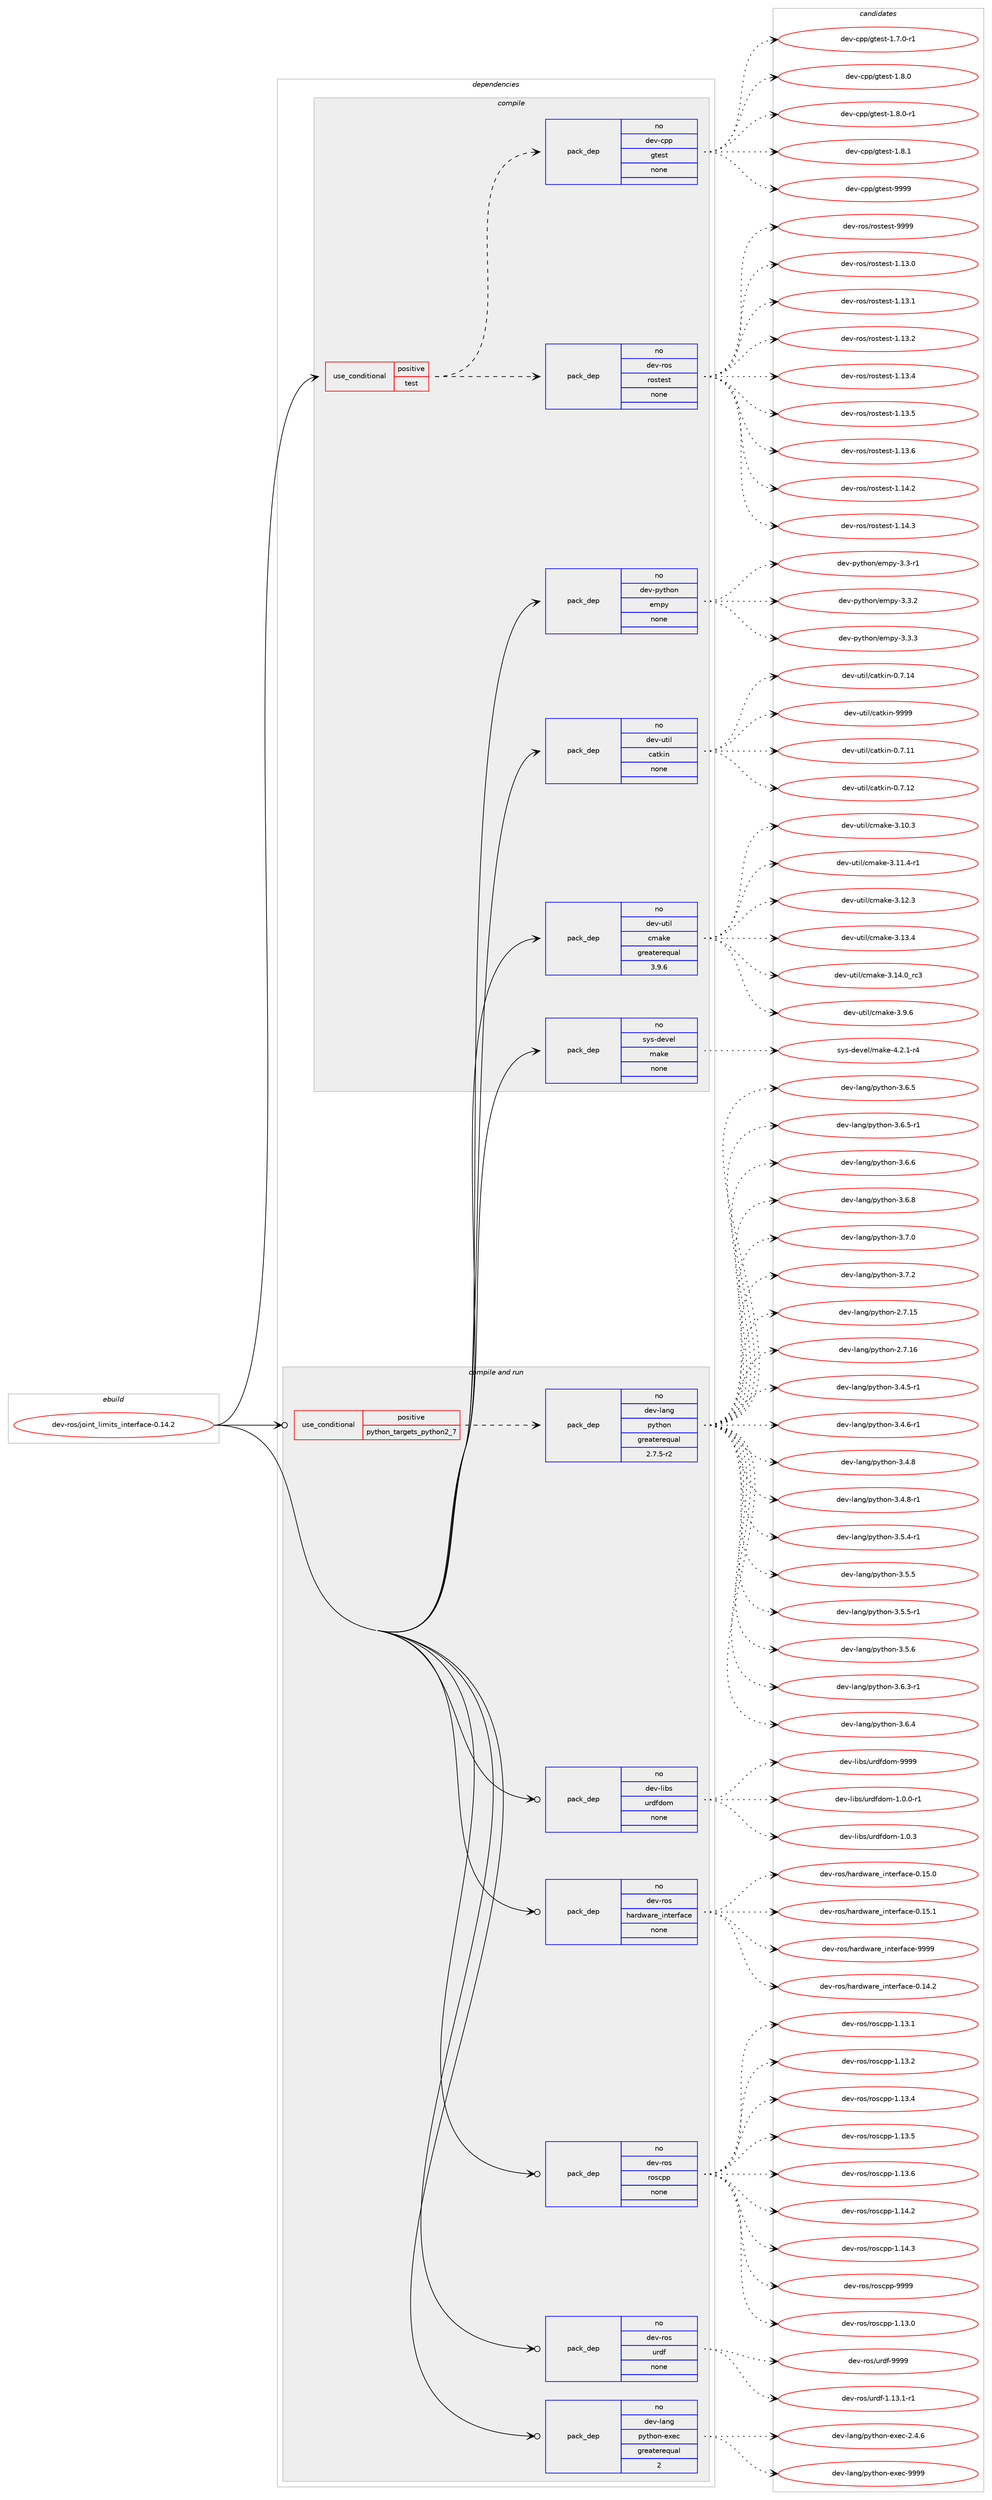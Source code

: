 digraph prolog {

# *************
# Graph options
# *************

newrank=true;
concentrate=true;
compound=true;
graph [rankdir=LR,fontname=Helvetica,fontsize=10,ranksep=1.5];#, ranksep=2.5, nodesep=0.2];
edge  [arrowhead=vee];
node  [fontname=Helvetica,fontsize=10];

# **********
# The ebuild
# **********

subgraph cluster_leftcol {
color=gray;
rank=same;
label=<<i>ebuild</i>>;
id [label="dev-ros/joint_limits_interface-0.14.2", color=red, width=4, href="../dev-ros/joint_limits_interface-0.14.2.svg"];
}

# ****************
# The dependencies
# ****************

subgraph cluster_midcol {
color=gray;
label=<<i>dependencies</i>>;
subgraph cluster_compile {
fillcolor="#eeeeee";
style=filled;
label=<<i>compile</i>>;
subgraph cond388781 {
dependency1458261 [label=<<TABLE BORDER="0" CELLBORDER="1" CELLSPACING="0" CELLPADDING="4"><TR><TD ROWSPAN="3" CELLPADDING="10">use_conditional</TD></TR><TR><TD>positive</TD></TR><TR><TD>test</TD></TR></TABLE>>, shape=none, color=red];
subgraph pack1046090 {
dependency1458262 [label=<<TABLE BORDER="0" CELLBORDER="1" CELLSPACING="0" CELLPADDING="4" WIDTH="220"><TR><TD ROWSPAN="6" CELLPADDING="30">pack_dep</TD></TR><TR><TD WIDTH="110">no</TD></TR><TR><TD>dev-ros</TD></TR><TR><TD>rostest</TD></TR><TR><TD>none</TD></TR><TR><TD></TD></TR></TABLE>>, shape=none, color=blue];
}
dependency1458261:e -> dependency1458262:w [weight=20,style="dashed",arrowhead="vee"];
subgraph pack1046091 {
dependency1458263 [label=<<TABLE BORDER="0" CELLBORDER="1" CELLSPACING="0" CELLPADDING="4" WIDTH="220"><TR><TD ROWSPAN="6" CELLPADDING="30">pack_dep</TD></TR><TR><TD WIDTH="110">no</TD></TR><TR><TD>dev-cpp</TD></TR><TR><TD>gtest</TD></TR><TR><TD>none</TD></TR><TR><TD></TD></TR></TABLE>>, shape=none, color=blue];
}
dependency1458261:e -> dependency1458263:w [weight=20,style="dashed",arrowhead="vee"];
}
id:e -> dependency1458261:w [weight=20,style="solid",arrowhead="vee"];
subgraph pack1046092 {
dependency1458264 [label=<<TABLE BORDER="0" CELLBORDER="1" CELLSPACING="0" CELLPADDING="4" WIDTH="220"><TR><TD ROWSPAN="6" CELLPADDING="30">pack_dep</TD></TR><TR><TD WIDTH="110">no</TD></TR><TR><TD>dev-python</TD></TR><TR><TD>empy</TD></TR><TR><TD>none</TD></TR><TR><TD></TD></TR></TABLE>>, shape=none, color=blue];
}
id:e -> dependency1458264:w [weight=20,style="solid",arrowhead="vee"];
subgraph pack1046093 {
dependency1458265 [label=<<TABLE BORDER="0" CELLBORDER="1" CELLSPACING="0" CELLPADDING="4" WIDTH="220"><TR><TD ROWSPAN="6" CELLPADDING="30">pack_dep</TD></TR><TR><TD WIDTH="110">no</TD></TR><TR><TD>dev-util</TD></TR><TR><TD>catkin</TD></TR><TR><TD>none</TD></TR><TR><TD></TD></TR></TABLE>>, shape=none, color=blue];
}
id:e -> dependency1458265:w [weight=20,style="solid",arrowhead="vee"];
subgraph pack1046094 {
dependency1458266 [label=<<TABLE BORDER="0" CELLBORDER="1" CELLSPACING="0" CELLPADDING="4" WIDTH="220"><TR><TD ROWSPAN="6" CELLPADDING="30">pack_dep</TD></TR><TR><TD WIDTH="110">no</TD></TR><TR><TD>dev-util</TD></TR><TR><TD>cmake</TD></TR><TR><TD>greaterequal</TD></TR><TR><TD>3.9.6</TD></TR></TABLE>>, shape=none, color=blue];
}
id:e -> dependency1458266:w [weight=20,style="solid",arrowhead="vee"];
subgraph pack1046095 {
dependency1458267 [label=<<TABLE BORDER="0" CELLBORDER="1" CELLSPACING="0" CELLPADDING="4" WIDTH="220"><TR><TD ROWSPAN="6" CELLPADDING="30">pack_dep</TD></TR><TR><TD WIDTH="110">no</TD></TR><TR><TD>sys-devel</TD></TR><TR><TD>make</TD></TR><TR><TD>none</TD></TR><TR><TD></TD></TR></TABLE>>, shape=none, color=blue];
}
id:e -> dependency1458267:w [weight=20,style="solid",arrowhead="vee"];
}
subgraph cluster_compileandrun {
fillcolor="#eeeeee";
style=filled;
label=<<i>compile and run</i>>;
subgraph cond388782 {
dependency1458268 [label=<<TABLE BORDER="0" CELLBORDER="1" CELLSPACING="0" CELLPADDING="4"><TR><TD ROWSPAN="3" CELLPADDING="10">use_conditional</TD></TR><TR><TD>positive</TD></TR><TR><TD>python_targets_python2_7</TD></TR></TABLE>>, shape=none, color=red];
subgraph pack1046096 {
dependency1458269 [label=<<TABLE BORDER="0" CELLBORDER="1" CELLSPACING="0" CELLPADDING="4" WIDTH="220"><TR><TD ROWSPAN="6" CELLPADDING="30">pack_dep</TD></TR><TR><TD WIDTH="110">no</TD></TR><TR><TD>dev-lang</TD></TR><TR><TD>python</TD></TR><TR><TD>greaterequal</TD></TR><TR><TD>2.7.5-r2</TD></TR></TABLE>>, shape=none, color=blue];
}
dependency1458268:e -> dependency1458269:w [weight=20,style="dashed",arrowhead="vee"];
}
id:e -> dependency1458268:w [weight=20,style="solid",arrowhead="odotvee"];
subgraph pack1046097 {
dependency1458270 [label=<<TABLE BORDER="0" CELLBORDER="1" CELLSPACING="0" CELLPADDING="4" WIDTH="220"><TR><TD ROWSPAN="6" CELLPADDING="30">pack_dep</TD></TR><TR><TD WIDTH="110">no</TD></TR><TR><TD>dev-lang</TD></TR><TR><TD>python-exec</TD></TR><TR><TD>greaterequal</TD></TR><TR><TD>2</TD></TR></TABLE>>, shape=none, color=blue];
}
id:e -> dependency1458270:w [weight=20,style="solid",arrowhead="odotvee"];
subgraph pack1046098 {
dependency1458271 [label=<<TABLE BORDER="0" CELLBORDER="1" CELLSPACING="0" CELLPADDING="4" WIDTH="220"><TR><TD ROWSPAN="6" CELLPADDING="30">pack_dep</TD></TR><TR><TD WIDTH="110">no</TD></TR><TR><TD>dev-libs</TD></TR><TR><TD>urdfdom</TD></TR><TR><TD>none</TD></TR><TR><TD></TD></TR></TABLE>>, shape=none, color=blue];
}
id:e -> dependency1458271:w [weight=20,style="solid",arrowhead="odotvee"];
subgraph pack1046099 {
dependency1458272 [label=<<TABLE BORDER="0" CELLBORDER="1" CELLSPACING="0" CELLPADDING="4" WIDTH="220"><TR><TD ROWSPAN="6" CELLPADDING="30">pack_dep</TD></TR><TR><TD WIDTH="110">no</TD></TR><TR><TD>dev-ros</TD></TR><TR><TD>hardware_interface</TD></TR><TR><TD>none</TD></TR><TR><TD></TD></TR></TABLE>>, shape=none, color=blue];
}
id:e -> dependency1458272:w [weight=20,style="solid",arrowhead="odotvee"];
subgraph pack1046100 {
dependency1458273 [label=<<TABLE BORDER="0" CELLBORDER="1" CELLSPACING="0" CELLPADDING="4" WIDTH="220"><TR><TD ROWSPAN="6" CELLPADDING="30">pack_dep</TD></TR><TR><TD WIDTH="110">no</TD></TR><TR><TD>dev-ros</TD></TR><TR><TD>roscpp</TD></TR><TR><TD>none</TD></TR><TR><TD></TD></TR></TABLE>>, shape=none, color=blue];
}
id:e -> dependency1458273:w [weight=20,style="solid",arrowhead="odotvee"];
subgraph pack1046101 {
dependency1458274 [label=<<TABLE BORDER="0" CELLBORDER="1" CELLSPACING="0" CELLPADDING="4" WIDTH="220"><TR><TD ROWSPAN="6" CELLPADDING="30">pack_dep</TD></TR><TR><TD WIDTH="110">no</TD></TR><TR><TD>dev-ros</TD></TR><TR><TD>urdf</TD></TR><TR><TD>none</TD></TR><TR><TD></TD></TR></TABLE>>, shape=none, color=blue];
}
id:e -> dependency1458274:w [weight=20,style="solid",arrowhead="odotvee"];
}
subgraph cluster_run {
fillcolor="#eeeeee";
style=filled;
label=<<i>run</i>>;
}
}

# **************
# The candidates
# **************

subgraph cluster_choices {
rank=same;
color=gray;
label=<<i>candidates</i>>;

subgraph choice1046090 {
color=black;
nodesep=1;
choice100101118451141111154711411111511610111511645494649514648 [label="dev-ros/rostest-1.13.0", color=red, width=4,href="../dev-ros/rostest-1.13.0.svg"];
choice100101118451141111154711411111511610111511645494649514649 [label="dev-ros/rostest-1.13.1", color=red, width=4,href="../dev-ros/rostest-1.13.1.svg"];
choice100101118451141111154711411111511610111511645494649514650 [label="dev-ros/rostest-1.13.2", color=red, width=4,href="../dev-ros/rostest-1.13.2.svg"];
choice100101118451141111154711411111511610111511645494649514652 [label="dev-ros/rostest-1.13.4", color=red, width=4,href="../dev-ros/rostest-1.13.4.svg"];
choice100101118451141111154711411111511610111511645494649514653 [label="dev-ros/rostest-1.13.5", color=red, width=4,href="../dev-ros/rostest-1.13.5.svg"];
choice100101118451141111154711411111511610111511645494649514654 [label="dev-ros/rostest-1.13.6", color=red, width=4,href="../dev-ros/rostest-1.13.6.svg"];
choice100101118451141111154711411111511610111511645494649524650 [label="dev-ros/rostest-1.14.2", color=red, width=4,href="../dev-ros/rostest-1.14.2.svg"];
choice100101118451141111154711411111511610111511645494649524651 [label="dev-ros/rostest-1.14.3", color=red, width=4,href="../dev-ros/rostest-1.14.3.svg"];
choice10010111845114111115471141111151161011151164557575757 [label="dev-ros/rostest-9999", color=red, width=4,href="../dev-ros/rostest-9999.svg"];
dependency1458262:e -> choice100101118451141111154711411111511610111511645494649514648:w [style=dotted,weight="100"];
dependency1458262:e -> choice100101118451141111154711411111511610111511645494649514649:w [style=dotted,weight="100"];
dependency1458262:e -> choice100101118451141111154711411111511610111511645494649514650:w [style=dotted,weight="100"];
dependency1458262:e -> choice100101118451141111154711411111511610111511645494649514652:w [style=dotted,weight="100"];
dependency1458262:e -> choice100101118451141111154711411111511610111511645494649514653:w [style=dotted,weight="100"];
dependency1458262:e -> choice100101118451141111154711411111511610111511645494649514654:w [style=dotted,weight="100"];
dependency1458262:e -> choice100101118451141111154711411111511610111511645494649524650:w [style=dotted,weight="100"];
dependency1458262:e -> choice100101118451141111154711411111511610111511645494649524651:w [style=dotted,weight="100"];
dependency1458262:e -> choice10010111845114111115471141111151161011151164557575757:w [style=dotted,weight="100"];
}
subgraph choice1046091 {
color=black;
nodesep=1;
choice1001011184599112112471031161011151164549465546484511449 [label="dev-cpp/gtest-1.7.0-r1", color=red, width=4,href="../dev-cpp/gtest-1.7.0-r1.svg"];
choice100101118459911211247103116101115116454946564648 [label="dev-cpp/gtest-1.8.0", color=red, width=4,href="../dev-cpp/gtest-1.8.0.svg"];
choice1001011184599112112471031161011151164549465646484511449 [label="dev-cpp/gtest-1.8.0-r1", color=red, width=4,href="../dev-cpp/gtest-1.8.0-r1.svg"];
choice100101118459911211247103116101115116454946564649 [label="dev-cpp/gtest-1.8.1", color=red, width=4,href="../dev-cpp/gtest-1.8.1.svg"];
choice1001011184599112112471031161011151164557575757 [label="dev-cpp/gtest-9999", color=red, width=4,href="../dev-cpp/gtest-9999.svg"];
dependency1458263:e -> choice1001011184599112112471031161011151164549465546484511449:w [style=dotted,weight="100"];
dependency1458263:e -> choice100101118459911211247103116101115116454946564648:w [style=dotted,weight="100"];
dependency1458263:e -> choice1001011184599112112471031161011151164549465646484511449:w [style=dotted,weight="100"];
dependency1458263:e -> choice100101118459911211247103116101115116454946564649:w [style=dotted,weight="100"];
dependency1458263:e -> choice1001011184599112112471031161011151164557575757:w [style=dotted,weight="100"];
}
subgraph choice1046092 {
color=black;
nodesep=1;
choice1001011184511212111610411111047101109112121455146514511449 [label="dev-python/empy-3.3-r1", color=red, width=4,href="../dev-python/empy-3.3-r1.svg"];
choice1001011184511212111610411111047101109112121455146514650 [label="dev-python/empy-3.3.2", color=red, width=4,href="../dev-python/empy-3.3.2.svg"];
choice1001011184511212111610411111047101109112121455146514651 [label="dev-python/empy-3.3.3", color=red, width=4,href="../dev-python/empy-3.3.3.svg"];
dependency1458264:e -> choice1001011184511212111610411111047101109112121455146514511449:w [style=dotted,weight="100"];
dependency1458264:e -> choice1001011184511212111610411111047101109112121455146514650:w [style=dotted,weight="100"];
dependency1458264:e -> choice1001011184511212111610411111047101109112121455146514651:w [style=dotted,weight="100"];
}
subgraph choice1046093 {
color=black;
nodesep=1;
choice1001011184511711610510847999711610710511045484655464949 [label="dev-util/catkin-0.7.11", color=red, width=4,href="../dev-util/catkin-0.7.11.svg"];
choice1001011184511711610510847999711610710511045484655464950 [label="dev-util/catkin-0.7.12", color=red, width=4,href="../dev-util/catkin-0.7.12.svg"];
choice1001011184511711610510847999711610710511045484655464952 [label="dev-util/catkin-0.7.14", color=red, width=4,href="../dev-util/catkin-0.7.14.svg"];
choice100101118451171161051084799971161071051104557575757 [label="dev-util/catkin-9999", color=red, width=4,href="../dev-util/catkin-9999.svg"];
dependency1458265:e -> choice1001011184511711610510847999711610710511045484655464949:w [style=dotted,weight="100"];
dependency1458265:e -> choice1001011184511711610510847999711610710511045484655464950:w [style=dotted,weight="100"];
dependency1458265:e -> choice1001011184511711610510847999711610710511045484655464952:w [style=dotted,weight="100"];
dependency1458265:e -> choice100101118451171161051084799971161071051104557575757:w [style=dotted,weight="100"];
}
subgraph choice1046094 {
color=black;
nodesep=1;
choice1001011184511711610510847991099710710145514649484651 [label="dev-util/cmake-3.10.3", color=red, width=4,href="../dev-util/cmake-3.10.3.svg"];
choice10010111845117116105108479910997107101455146494946524511449 [label="dev-util/cmake-3.11.4-r1", color=red, width=4,href="../dev-util/cmake-3.11.4-r1.svg"];
choice1001011184511711610510847991099710710145514649504651 [label="dev-util/cmake-3.12.3", color=red, width=4,href="../dev-util/cmake-3.12.3.svg"];
choice1001011184511711610510847991099710710145514649514652 [label="dev-util/cmake-3.13.4", color=red, width=4,href="../dev-util/cmake-3.13.4.svg"];
choice1001011184511711610510847991099710710145514649524648951149951 [label="dev-util/cmake-3.14.0_rc3", color=red, width=4,href="../dev-util/cmake-3.14.0_rc3.svg"];
choice10010111845117116105108479910997107101455146574654 [label="dev-util/cmake-3.9.6", color=red, width=4,href="../dev-util/cmake-3.9.6.svg"];
dependency1458266:e -> choice1001011184511711610510847991099710710145514649484651:w [style=dotted,weight="100"];
dependency1458266:e -> choice10010111845117116105108479910997107101455146494946524511449:w [style=dotted,weight="100"];
dependency1458266:e -> choice1001011184511711610510847991099710710145514649504651:w [style=dotted,weight="100"];
dependency1458266:e -> choice1001011184511711610510847991099710710145514649514652:w [style=dotted,weight="100"];
dependency1458266:e -> choice1001011184511711610510847991099710710145514649524648951149951:w [style=dotted,weight="100"];
dependency1458266:e -> choice10010111845117116105108479910997107101455146574654:w [style=dotted,weight="100"];
}
subgraph choice1046095 {
color=black;
nodesep=1;
choice1151211154510010111810110847109971071014552465046494511452 [label="sys-devel/make-4.2.1-r4", color=red, width=4,href="../sys-devel/make-4.2.1-r4.svg"];
dependency1458267:e -> choice1151211154510010111810110847109971071014552465046494511452:w [style=dotted,weight="100"];
}
subgraph choice1046096 {
color=black;
nodesep=1;
choice10010111845108971101034711212111610411111045504655464953 [label="dev-lang/python-2.7.15", color=red, width=4,href="../dev-lang/python-2.7.15.svg"];
choice10010111845108971101034711212111610411111045504655464954 [label="dev-lang/python-2.7.16", color=red, width=4,href="../dev-lang/python-2.7.16.svg"];
choice1001011184510897110103471121211161041111104551465246534511449 [label="dev-lang/python-3.4.5-r1", color=red, width=4,href="../dev-lang/python-3.4.5-r1.svg"];
choice1001011184510897110103471121211161041111104551465246544511449 [label="dev-lang/python-3.4.6-r1", color=red, width=4,href="../dev-lang/python-3.4.6-r1.svg"];
choice100101118451089711010347112121116104111110455146524656 [label="dev-lang/python-3.4.8", color=red, width=4,href="../dev-lang/python-3.4.8.svg"];
choice1001011184510897110103471121211161041111104551465246564511449 [label="dev-lang/python-3.4.8-r1", color=red, width=4,href="../dev-lang/python-3.4.8-r1.svg"];
choice1001011184510897110103471121211161041111104551465346524511449 [label="dev-lang/python-3.5.4-r1", color=red, width=4,href="../dev-lang/python-3.5.4-r1.svg"];
choice100101118451089711010347112121116104111110455146534653 [label="dev-lang/python-3.5.5", color=red, width=4,href="../dev-lang/python-3.5.5.svg"];
choice1001011184510897110103471121211161041111104551465346534511449 [label="dev-lang/python-3.5.5-r1", color=red, width=4,href="../dev-lang/python-3.5.5-r1.svg"];
choice100101118451089711010347112121116104111110455146534654 [label="dev-lang/python-3.5.6", color=red, width=4,href="../dev-lang/python-3.5.6.svg"];
choice1001011184510897110103471121211161041111104551465446514511449 [label="dev-lang/python-3.6.3-r1", color=red, width=4,href="../dev-lang/python-3.6.3-r1.svg"];
choice100101118451089711010347112121116104111110455146544652 [label="dev-lang/python-3.6.4", color=red, width=4,href="../dev-lang/python-3.6.4.svg"];
choice100101118451089711010347112121116104111110455146544653 [label="dev-lang/python-3.6.5", color=red, width=4,href="../dev-lang/python-3.6.5.svg"];
choice1001011184510897110103471121211161041111104551465446534511449 [label="dev-lang/python-3.6.5-r1", color=red, width=4,href="../dev-lang/python-3.6.5-r1.svg"];
choice100101118451089711010347112121116104111110455146544654 [label="dev-lang/python-3.6.6", color=red, width=4,href="../dev-lang/python-3.6.6.svg"];
choice100101118451089711010347112121116104111110455146544656 [label="dev-lang/python-3.6.8", color=red, width=4,href="../dev-lang/python-3.6.8.svg"];
choice100101118451089711010347112121116104111110455146554648 [label="dev-lang/python-3.7.0", color=red, width=4,href="../dev-lang/python-3.7.0.svg"];
choice100101118451089711010347112121116104111110455146554650 [label="dev-lang/python-3.7.2", color=red, width=4,href="../dev-lang/python-3.7.2.svg"];
dependency1458269:e -> choice10010111845108971101034711212111610411111045504655464953:w [style=dotted,weight="100"];
dependency1458269:e -> choice10010111845108971101034711212111610411111045504655464954:w [style=dotted,weight="100"];
dependency1458269:e -> choice1001011184510897110103471121211161041111104551465246534511449:w [style=dotted,weight="100"];
dependency1458269:e -> choice1001011184510897110103471121211161041111104551465246544511449:w [style=dotted,weight="100"];
dependency1458269:e -> choice100101118451089711010347112121116104111110455146524656:w [style=dotted,weight="100"];
dependency1458269:e -> choice1001011184510897110103471121211161041111104551465246564511449:w [style=dotted,weight="100"];
dependency1458269:e -> choice1001011184510897110103471121211161041111104551465346524511449:w [style=dotted,weight="100"];
dependency1458269:e -> choice100101118451089711010347112121116104111110455146534653:w [style=dotted,weight="100"];
dependency1458269:e -> choice1001011184510897110103471121211161041111104551465346534511449:w [style=dotted,weight="100"];
dependency1458269:e -> choice100101118451089711010347112121116104111110455146534654:w [style=dotted,weight="100"];
dependency1458269:e -> choice1001011184510897110103471121211161041111104551465446514511449:w [style=dotted,weight="100"];
dependency1458269:e -> choice100101118451089711010347112121116104111110455146544652:w [style=dotted,weight="100"];
dependency1458269:e -> choice100101118451089711010347112121116104111110455146544653:w [style=dotted,weight="100"];
dependency1458269:e -> choice1001011184510897110103471121211161041111104551465446534511449:w [style=dotted,weight="100"];
dependency1458269:e -> choice100101118451089711010347112121116104111110455146544654:w [style=dotted,weight="100"];
dependency1458269:e -> choice100101118451089711010347112121116104111110455146544656:w [style=dotted,weight="100"];
dependency1458269:e -> choice100101118451089711010347112121116104111110455146554648:w [style=dotted,weight="100"];
dependency1458269:e -> choice100101118451089711010347112121116104111110455146554650:w [style=dotted,weight="100"];
}
subgraph choice1046097 {
color=black;
nodesep=1;
choice1001011184510897110103471121211161041111104510112010199455046524654 [label="dev-lang/python-exec-2.4.6", color=red, width=4,href="../dev-lang/python-exec-2.4.6.svg"];
choice10010111845108971101034711212111610411111045101120101994557575757 [label="dev-lang/python-exec-9999", color=red, width=4,href="../dev-lang/python-exec-9999.svg"];
dependency1458270:e -> choice1001011184510897110103471121211161041111104510112010199455046524654:w [style=dotted,weight="100"];
dependency1458270:e -> choice10010111845108971101034711212111610411111045101120101994557575757:w [style=dotted,weight="100"];
}
subgraph choice1046098 {
color=black;
nodesep=1;
choice1001011184510810598115471171141001021001111094549464846484511449 [label="dev-libs/urdfdom-1.0.0-r1", color=red, width=4,href="../dev-libs/urdfdom-1.0.0-r1.svg"];
choice100101118451081059811547117114100102100111109454946484651 [label="dev-libs/urdfdom-1.0.3", color=red, width=4,href="../dev-libs/urdfdom-1.0.3.svg"];
choice1001011184510810598115471171141001021001111094557575757 [label="dev-libs/urdfdom-9999", color=red, width=4,href="../dev-libs/urdfdom-9999.svg"];
dependency1458271:e -> choice1001011184510810598115471171141001021001111094549464846484511449:w [style=dotted,weight="100"];
dependency1458271:e -> choice100101118451081059811547117114100102100111109454946484651:w [style=dotted,weight="100"];
dependency1458271:e -> choice1001011184510810598115471171141001021001111094557575757:w [style=dotted,weight="100"];
}
subgraph choice1046099 {
color=black;
nodesep=1;
choice1001011184511411111547104971141001199711410195105110116101114102979910145484649524650 [label="dev-ros/hardware_interface-0.14.2", color=red, width=4,href="../dev-ros/hardware_interface-0.14.2.svg"];
choice1001011184511411111547104971141001199711410195105110116101114102979910145484649534648 [label="dev-ros/hardware_interface-0.15.0", color=red, width=4,href="../dev-ros/hardware_interface-0.15.0.svg"];
choice1001011184511411111547104971141001199711410195105110116101114102979910145484649534649 [label="dev-ros/hardware_interface-0.15.1", color=red, width=4,href="../dev-ros/hardware_interface-0.15.1.svg"];
choice100101118451141111154710497114100119971141019510511011610111410297991014557575757 [label="dev-ros/hardware_interface-9999", color=red, width=4,href="../dev-ros/hardware_interface-9999.svg"];
dependency1458272:e -> choice1001011184511411111547104971141001199711410195105110116101114102979910145484649524650:w [style=dotted,weight="100"];
dependency1458272:e -> choice1001011184511411111547104971141001199711410195105110116101114102979910145484649534648:w [style=dotted,weight="100"];
dependency1458272:e -> choice1001011184511411111547104971141001199711410195105110116101114102979910145484649534649:w [style=dotted,weight="100"];
dependency1458272:e -> choice100101118451141111154710497114100119971141019510511011610111410297991014557575757:w [style=dotted,weight="100"];
}
subgraph choice1046100 {
color=black;
nodesep=1;
choice10010111845114111115471141111159911211245494649514648 [label="dev-ros/roscpp-1.13.0", color=red, width=4,href="../dev-ros/roscpp-1.13.0.svg"];
choice10010111845114111115471141111159911211245494649514649 [label="dev-ros/roscpp-1.13.1", color=red, width=4,href="../dev-ros/roscpp-1.13.1.svg"];
choice10010111845114111115471141111159911211245494649514650 [label="dev-ros/roscpp-1.13.2", color=red, width=4,href="../dev-ros/roscpp-1.13.2.svg"];
choice10010111845114111115471141111159911211245494649514652 [label="dev-ros/roscpp-1.13.4", color=red, width=4,href="../dev-ros/roscpp-1.13.4.svg"];
choice10010111845114111115471141111159911211245494649514653 [label="dev-ros/roscpp-1.13.5", color=red, width=4,href="../dev-ros/roscpp-1.13.5.svg"];
choice10010111845114111115471141111159911211245494649514654 [label="dev-ros/roscpp-1.13.6", color=red, width=4,href="../dev-ros/roscpp-1.13.6.svg"];
choice10010111845114111115471141111159911211245494649524650 [label="dev-ros/roscpp-1.14.2", color=red, width=4,href="../dev-ros/roscpp-1.14.2.svg"];
choice10010111845114111115471141111159911211245494649524651 [label="dev-ros/roscpp-1.14.3", color=red, width=4,href="../dev-ros/roscpp-1.14.3.svg"];
choice1001011184511411111547114111115991121124557575757 [label="dev-ros/roscpp-9999", color=red, width=4,href="../dev-ros/roscpp-9999.svg"];
dependency1458273:e -> choice10010111845114111115471141111159911211245494649514648:w [style=dotted,weight="100"];
dependency1458273:e -> choice10010111845114111115471141111159911211245494649514649:w [style=dotted,weight="100"];
dependency1458273:e -> choice10010111845114111115471141111159911211245494649514650:w [style=dotted,weight="100"];
dependency1458273:e -> choice10010111845114111115471141111159911211245494649514652:w [style=dotted,weight="100"];
dependency1458273:e -> choice10010111845114111115471141111159911211245494649514653:w [style=dotted,weight="100"];
dependency1458273:e -> choice10010111845114111115471141111159911211245494649514654:w [style=dotted,weight="100"];
dependency1458273:e -> choice10010111845114111115471141111159911211245494649524650:w [style=dotted,weight="100"];
dependency1458273:e -> choice10010111845114111115471141111159911211245494649524651:w [style=dotted,weight="100"];
dependency1458273:e -> choice1001011184511411111547114111115991121124557575757:w [style=dotted,weight="100"];
}
subgraph choice1046101 {
color=black;
nodesep=1;
choice1001011184511411111547117114100102454946495146494511449 [label="dev-ros/urdf-1.13.1-r1", color=red, width=4,href="../dev-ros/urdf-1.13.1-r1.svg"];
choice10010111845114111115471171141001024557575757 [label="dev-ros/urdf-9999", color=red, width=4,href="../dev-ros/urdf-9999.svg"];
dependency1458274:e -> choice1001011184511411111547117114100102454946495146494511449:w [style=dotted,weight="100"];
dependency1458274:e -> choice10010111845114111115471171141001024557575757:w [style=dotted,weight="100"];
}
}

}
